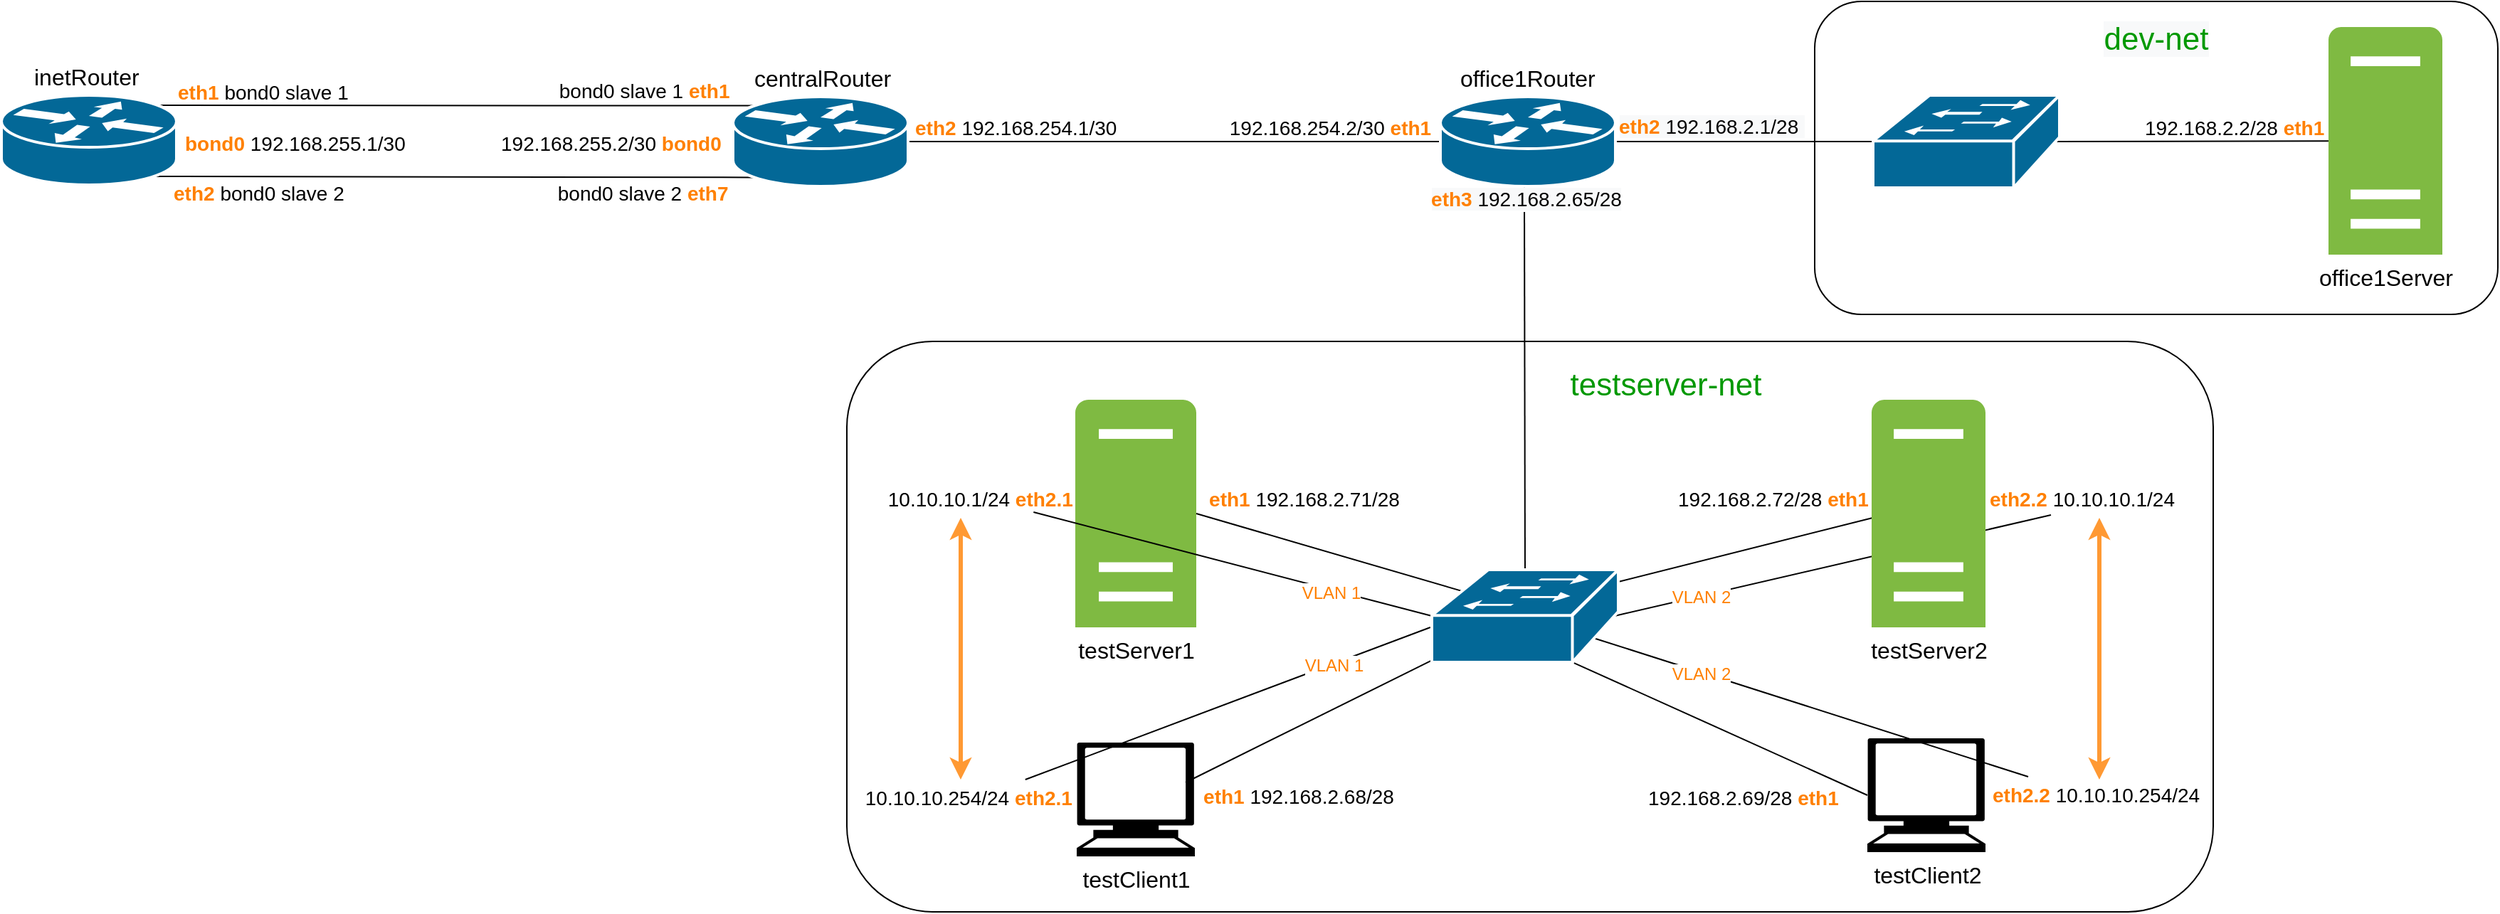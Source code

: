 <?xml version="1.0" encoding="UTF-8"?>
<mxfile version="11.0.7" type="device" compressed="false">
  <diagram id="-EkWDqT8_zHdAa4qSj4g" name="Page-1">
    <mxGraphModel dx="2591" dy="780" grid="1" gridSize="10" guides="1" tooltips="1" connect="1" arrows="1" fold="1" page="1" pageScale="1" pageWidth="1169" pageHeight="827" math="0" shadow="0">
      <root>
        <mxCell id="0"/>
        <mxCell id="1" parent="0"/>
        <mxCell id="4cV12LpfStALq5GrAtwr-19" value="" style="rounded=1;whiteSpace=wrap;html=1;strokeColor=#000000;strokeWidth=1;fillColor=none;gradientColor=none;" parent="1" vertex="1">
          <mxGeometry x="560" y="120" width="480" height="220" as="geometry"/>
        </mxCell>
        <mxCell id="4cV12LpfStALq5GrAtwr-18" value="" style="rounded=1;whiteSpace=wrap;html=1;strokeColor=#000000;strokeWidth=1;fillColor=none;gradientColor=none;" parent="1" vertex="1">
          <mxGeometry x="-120" y="359" width="960" height="401" as="geometry"/>
        </mxCell>
        <mxCell id="7oYHAmMs0CYWIyA3wzQr-100" style="edgeStyle=elbowEdgeStyle;rounded=0;orthogonalLoop=1;jettySize=auto;html=1;entryX=0.5;entryY=0;entryDx=0;entryDy=0;entryPerimeter=0;endArrow=none;endFill=0;fontSize=14;fontColor=#FF8000;" parent="1" target="7oYHAmMs0CYWIyA3wzQr-18" edge="1">
          <mxGeometry relative="1" as="geometry">
            <mxPoint x="356" y="250" as="sourcePoint"/>
          </mxGeometry>
        </mxCell>
        <mxCell id="7oYHAmMs0CYWIyA3wzQr-111" value="&lt;span style=&quot;text-align: left ; background-color: rgb(248 , 249 , 250)&quot;&gt;&lt;b&gt;eth3&amp;nbsp;&lt;/b&gt;&lt;font color=&quot;#000000&quot;&gt;192.168.2.65/28&lt;/font&gt;&lt;/span&gt;" style="text;html=1;resizable=0;points=[];align=center;verticalAlign=middle;labelBackgroundColor=#ffffff;fontSize=14;fontColor=#FF8000;" parent="7oYHAmMs0CYWIyA3wzQr-100" vertex="1" connectable="0">
          <mxGeometry x="-0.92" relative="1" as="geometry">
            <mxPoint y="-2" as="offset"/>
          </mxGeometry>
        </mxCell>
        <mxCell id="7oYHAmMs0CYWIyA3wzQr-112" style="edgeStyle=none;rounded=0;orthogonalLoop=1;jettySize=auto;html=1;exitX=1;exitY=0.5;exitDx=0;exitDy=0;exitPerimeter=0;entryX=0;entryY=0.5;entryDx=0;entryDy=0;entryPerimeter=0;endArrow=none;endFill=0;fontSize=14;fontColor=#FF8000;" parent="1" source="7oYHAmMs0CYWIyA3wzQr-8" target="7oYHAmMs0CYWIyA3wzQr-102" edge="1">
          <mxGeometry relative="1" as="geometry"/>
        </mxCell>
        <mxCell id="7oYHAmMs0CYWIyA3wzQr-123" value="&lt;span style=&quot;color: rgb(0 , 0 , 0) ; font-family: &amp;#34;helvetica&amp;#34; , &amp;#34;arial&amp;#34; , sans-serif ; font-size: 0px ; background-color: rgb(248 , 249 , 250)&quot;&gt;%3CmxGraphModel%3E%3Croot%3E%3CmxCell%20id%3D%220%22%2F%3E%3CmxCell%20id%3D%221%22%20parent%3D%220%22%2F%3E%3CmxCell%20id%3D%222%22%20value%3D%22%26lt%3Bspan%20style%3D%26quot%3Bfont-weight%3A%20700%26quot%3B%26gt%3Brouter-net%26lt%3B%2Fspan%26gt%3B%22%20style%3D%22text%3Bhtml%3D1%3Bresizable%3D0%3Bpoints%3D%5B%5D%3Balign%3Dcenter%3BverticalAlign%3Dmiddle%3BlabelBackgroundColor%3D%23ffffff%3BfontSize%3D14%3BfontColor%3D%23FF8000%3B%22%20vertex%3D%221%22%20connectable%3D%220%22%20parent%3D%221%22%3E%3CmxGeometry%20x%3D%22356.333%22%20y%3D%22421.333%22%20as%3D%22geometry%22%3E%3CmxPoint%20y%3D%221%22%20as%3D%22offset%22%2F%3E%3C%2FmxGeometry%3E%3C%2FmxCell%3E%3C%2Froot%3E%3C%2FmxGraphModel%3E&lt;/span&gt;" style="text;html=1;resizable=0;points=[];align=center;verticalAlign=middle;labelBackgroundColor=#ffffff;fontSize=14;fontColor=#FF8000;" parent="7oYHAmMs0CYWIyA3wzQr-112" vertex="1" connectable="0">
          <mxGeometry x="0.071" y="7" relative="1" as="geometry">
            <mxPoint as="offset"/>
          </mxGeometry>
        </mxCell>
        <mxCell id="4cV12LpfStALq5GrAtwr-2" style="edgeStyle=none;rounded=0;orthogonalLoop=1;jettySize=auto;html=1;exitX=1;exitY=0.5;exitDx=0;exitDy=0;exitPerimeter=0;entryX=0;entryY=0.5;entryDx=0;entryDy=0;entryPerimeter=0;endArrow=none;endFill=0;" parent="1" source="7oYHAmMs0CYWIyA3wzQr-8" target="4cV12LpfStALq5GrAtwr-1" edge="1">
          <mxGeometry relative="1" as="geometry"/>
        </mxCell>
        <mxCell id="7oYHAmMs0CYWIyA3wzQr-8" value="" style="shape=mxgraph.cisco.routers.router;html=1;dashed=0;fillColor=#036897;strokeColor=#ffffff;strokeWidth=2;verticalLabelPosition=bottom;verticalAlign=top" parent="1" vertex="1">
          <mxGeometry x="297" y="187" width="123" height="63" as="geometry"/>
        </mxCell>
        <object label="&lt;font style=&quot;font-size: 16px&quot;&gt;testServer1&lt;/font&gt;" eth0="" eth1="" placeholders="1" id="7oYHAmMs0CYWIyA3wzQr-10">
          <mxCell style="pointerEvents=1;shadow=0;dashed=0;html=1;strokeColor=none;labelPosition=center;verticalLabelPosition=bottom;verticalAlign=top;outlineConnect=0;align=center;shape=mxgraph.office.servers.server_generic;fillColor=#7FBA42;" parent="1" vertex="1">
            <mxGeometry x="40.5" y="400" width="85" height="160" as="geometry"/>
          </mxCell>
        </object>
        <mxCell id="7oYHAmMs0CYWIyA3wzQr-16" value="&lt;font style=&quot;font-size: 16px&quot;&gt;testClient2&lt;/font&gt;" style="shape=mxgraph.signs.tech.computer;html=1;fillColor=#000000;strokeColor=none;verticalLabelPosition=bottom;verticalAlign=top;align=center;" parent="1" vertex="1">
          <mxGeometry x="597" y="638" width="83" height="80" as="geometry"/>
        </mxCell>
        <mxCell id="7oYHAmMs0CYWIyA3wzQr-30" style="edgeStyle=none;rounded=0;orthogonalLoop=1;jettySize=auto;html=1;endArrow=none;endFill=0;exitX=0.16;exitY=0.23;exitDx=0;exitDy=0;exitPerimeter=0;entryX=1;entryY=0.5;entryDx=0;entryDy=0;entryPerimeter=0;" parent="1" source="7oYHAmMs0CYWIyA3wzQr-18" target="7oYHAmMs0CYWIyA3wzQr-10" edge="1">
          <mxGeometry relative="1" as="geometry"/>
        </mxCell>
        <mxCell id="7oYHAmMs0CYWIyA3wzQr-31" style="edgeStyle=none;rounded=0;orthogonalLoop=1;jettySize=auto;html=1;exitX=0;exitY=0.98;exitDx=0;exitDy=0;exitPerimeter=0;entryX=0.922;entryY=0.35;entryDx=0;entryDy=0;entryPerimeter=0;endArrow=none;endFill=0;" parent="1" source="7oYHAmMs0CYWIyA3wzQr-18" target="7oYHAmMs0CYWIyA3wzQr-40" edge="1">
          <mxGeometry relative="1" as="geometry"/>
        </mxCell>
        <mxCell id="7oYHAmMs0CYWIyA3wzQr-41" value="&lt;font style=&quot;font-size: 14px ; background-color: rgb(255 , 255 , 255)&quot;&gt;&lt;font color=&quot;#ff8000&quot; style=&quot;font-weight: bold&quot;&gt;eth1&lt;/font&gt;&lt;font color=&quot;#994c00&quot; style=&quot;font-weight: bold&quot;&gt; &lt;/font&gt;192.168.2.68/28&lt;/font&gt;" style="text;html=1;resizable=0;points=[];align=center;verticalAlign=middle;labelBackgroundColor=#ffffff;" parent="7oYHAmMs0CYWIyA3wzQr-31" vertex="1" connectable="0">
          <mxGeometry x="0.673" y="2" relative="1" as="geometry">
            <mxPoint x="49.5" y="21.5" as="offset"/>
          </mxGeometry>
        </mxCell>
        <mxCell id="7oYHAmMs0CYWIyA3wzQr-45" value="&lt;span style=&quot;font-family: &amp;#34;helvetica&amp;#34; , &amp;#34;arial&amp;#34; , sans-serif ; font-size: 0px ; background-color: rgb(248 , 249 , 250)&quot;&gt;%3CmxGraphModel%3E%3Croot%3E%3CmxCell%20id%3D%220%22%2F%3E%3CmxCell%20id%3D%221%22%20parent%3D%220%22%2F%3E%3CmxCell%20id%3D%222%22%20value%3D%22%26lt%3Bfont%20style%3D%26quot%3Bfont-size%3A%2014px%26quot%3B%26gt%3Beth1%3A%20192.168.244.5%26lt%3B%2Ffont%26gt%3B%22%20style%3D%22text%3Bhtml%3D1%3Bresizable%3D0%3Bpoints%3D%5B%5D%3Balign%3Dcenter%3BverticalAlign%3Dmiddle%3BlabelBackgroundColor%3D%23ffffff%3B%22%20vertex%3D%221%22%20connectable%3D%220%22%20parent%3D%221%22%3E%3CmxGeometry%20x%3D%22162.342%22%20y%3D%22702.787%22%20as%3D%22geometry%22%3E%3CmxPoint%20x%3D%2212%22%20y%3D%22-11%22%20as%3D%22offset%22%2F%3E%3C%2FmxGeometry%3E%3C%2FmxCell%3E%3C%2Froot%3E%3C%2FmxGraphModel%3E&lt;/span&gt;" style="text;html=1;resizable=0;points=[];align=center;verticalAlign=middle;labelBackgroundColor=#ffffff;" parent="7oYHAmMs0CYWIyA3wzQr-31" vertex="1" connectable="0">
          <mxGeometry x="-0.663" y="1" relative="1" as="geometry">
            <mxPoint x="-1" as="offset"/>
          </mxGeometry>
        </mxCell>
        <mxCell id="7oYHAmMs0CYWIyA3wzQr-76" style="edgeStyle=none;rounded=0;orthogonalLoop=1;jettySize=auto;html=1;exitX=1;exitY=0.131;exitDx=0;exitDy=0;exitPerimeter=0;endArrow=none;endFill=0;fontSize=14;fontColor=#FF8000;entryX=0.925;entryY=1.2;entryDx=0;entryDy=0;entryPerimeter=0;" parent="1" source="7oYHAmMs0CYWIyA3wzQr-18" target="7oYHAmMs0CYWIyA3wzQr-77" edge="1">
          <mxGeometry relative="1" as="geometry"/>
        </mxCell>
        <mxCell id="TLxCQrBrDgR7e8rWQijt-10" style="edgeStyle=none;rounded=0;orthogonalLoop=1;jettySize=auto;html=1;exitX=0;exitY=0.5;exitDx=0;exitDy=0;exitPerimeter=0;entryX=0.721;entryY=1;entryDx=0;entryDy=0;entryPerimeter=0;endArrow=none;endFill=0;" parent="1" source="7oYHAmMs0CYWIyA3wzQr-18" target="7oYHAmMs0CYWIyA3wzQr-91" edge="1">
          <mxGeometry relative="1" as="geometry"/>
        </mxCell>
        <mxCell id="TLxCQrBrDgR7e8rWQijt-11" style="edgeStyle=none;rounded=0;orthogonalLoop=1;jettySize=auto;html=1;entryX=0.3;entryY=1.1;entryDx=0;entryDy=0;entryPerimeter=0;endArrow=none;endFill=0;exitX=0.98;exitY=0.5;exitDx=0;exitDy=0;exitPerimeter=0;" parent="1" source="7oYHAmMs0CYWIyA3wzQr-18" target="7oYHAmMs0CYWIyA3wzQr-116" edge="1">
          <mxGeometry relative="1" as="geometry">
            <mxPoint x="410" y="560" as="sourcePoint"/>
          </mxGeometry>
        </mxCell>
        <mxCell id="TLxCQrBrDgR7e8rWQijt-18" value="&lt;font color=&quot;#FF8000&quot;&gt;VLAN 2&lt;/font&gt;" style="text;html=1;resizable=0;points=[];align=center;verticalAlign=middle;labelBackgroundColor=#ffffff;" parent="TLxCQrBrDgR7e8rWQijt-11" vertex="1" connectable="0">
          <mxGeometry x="-0.575" relative="1" as="geometry">
            <mxPoint x="-5" y="2" as="offset"/>
          </mxGeometry>
        </mxCell>
        <mxCell id="TLxCQrBrDgR7e8rWQijt-14" style="edgeStyle=none;rounded=0;orthogonalLoop=1;jettySize=auto;html=1;entryX=0.743;entryY=-0.1;entryDx=0;entryDy=0;entryPerimeter=0;endArrow=none;endFill=0;exitX=-0.008;exitY=0.623;exitDx=0;exitDy=0;exitPerimeter=0;" parent="1" source="7oYHAmMs0CYWIyA3wzQr-18" target="7oYHAmMs0CYWIyA3wzQr-96" edge="1">
          <mxGeometry relative="1" as="geometry"/>
        </mxCell>
        <mxCell id="TLxCQrBrDgR7e8rWQijt-17" value="&lt;font color=&quot;#FF8000&quot;&gt;VLAN 1&lt;/font&gt;" style="text;html=1;resizable=0;points=[];align=center;verticalAlign=middle;labelBackgroundColor=#ffffff;" parent="TLxCQrBrDgR7e8rWQijt-14" vertex="1" connectable="0">
          <mxGeometry x="-0.417" y="1" relative="1" as="geometry">
            <mxPoint x="14" y="-5" as="offset"/>
          </mxGeometry>
        </mxCell>
        <mxCell id="TLxCQrBrDgR7e8rWQijt-15" style="edgeStyle=none;rounded=0;orthogonalLoop=1;jettySize=auto;html=1;exitX=0.87;exitY=0.74;exitDx=0;exitDy=0;exitPerimeter=0;endArrow=none;endFill=0;" parent="1" source="7oYHAmMs0CYWIyA3wzQr-18" edge="1">
          <mxGeometry relative="1" as="geometry">
            <mxPoint x="710" y="665" as="targetPoint"/>
          </mxGeometry>
        </mxCell>
        <mxCell id="TLxCQrBrDgR7e8rWQijt-19" value="&lt;font color=&quot;#FF8000&quot;&gt;VLAN 2&lt;/font&gt;" style="text;html=1;resizable=0;points=[];align=center;verticalAlign=middle;labelBackgroundColor=#ffffff;" parent="TLxCQrBrDgR7e8rWQijt-15" vertex="1" connectable="0">
          <mxGeometry x="-0.547" relative="1" as="geometry">
            <mxPoint x="6" y="3" as="offset"/>
          </mxGeometry>
        </mxCell>
        <mxCell id="7oYHAmMs0CYWIyA3wzQr-18" value="" style="shape=mxgraph.cisco.switches.workgroup_switch;html=1;dashed=0;fillColor=#036897;strokeColor=#ffffff;strokeWidth=2;verticalLabelPosition=bottom;verticalAlign=top" parent="1" vertex="1">
          <mxGeometry x="291" y="519.5" width="131" height="65" as="geometry"/>
        </mxCell>
        <object label="&lt;font style=&quot;font-size: 16px&quot;&gt;testServer2&lt;/font&gt;" eth0="" eth1="" placeholders="1" id="7oYHAmMs0CYWIyA3wzQr-32">
          <mxCell style="pointerEvents=1;shadow=0;dashed=0;html=1;strokeColor=none;labelPosition=center;verticalLabelPosition=bottom;verticalAlign=top;outlineConnect=0;align=center;shape=mxgraph.office.servers.server_generic;fillColor=#7FBA42;" parent="1" vertex="1">
            <mxGeometry x="600" y="400" width="80" height="160" as="geometry"/>
          </mxCell>
        </object>
        <mxCell id="7oYHAmMs0CYWIyA3wzQr-35" style="edgeStyle=none;rounded=0;orthogonalLoop=1;jettySize=auto;html=1;endArrow=none;endFill=0;exitX=0.763;exitY=1.008;exitDx=0;exitDy=0;exitPerimeter=0;entryX=0;entryY=0.5;entryDx=0;entryDy=0;entryPerimeter=0;" parent="1" source="7oYHAmMs0CYWIyA3wzQr-18" target="7oYHAmMs0CYWIyA3wzQr-16" edge="1">
          <mxGeometry relative="1" as="geometry">
            <mxPoint x="435" y="562" as="sourcePoint"/>
            <mxPoint x="520" y="678" as="targetPoint"/>
          </mxGeometry>
        </mxCell>
        <mxCell id="7oYHAmMs0CYWIyA3wzQr-61" value="&lt;span style=&quot;color: rgb(0 , 0 , 0) ; font-family: &amp;#34;helvetica&amp;#34; , &amp;#34;arial&amp;#34; , sans-serif ; font-size: 0px ; background-color: rgb(248 , 249 , 250)&quot;&gt;%3CmxGraphModel%3E%3Croot%3E%3CmxCell%20id%3D%220%22%2F%3E%3CmxCell%20id%3D%221%22%20parent%3D%220%22%2F%3E%3CmxCell%20id%3D%222%22%20value%3D%22router-net%22%20style%3D%22text%3Bhtml%3D1%3Bresizable%3D0%3Bpoints%3D%5B%5D%3Balign%3Dcenter%3BverticalAlign%3Dmiddle%3BlabelBackgroundColor%3D%23ffffff%3BfontColor%3D%23994C00%3BfontStyle%3D1%3BfontSize%3D14%3B%22%20vertex%3D%221%22%20connectable%3D%220%22%20parent%3D%221%22%3E%3CmxGeometry%20x%3D%22240.315%22%20y%3D%22680.25%22%20as%3D%22geometry%22%3E%3CmxPoint%20as%3D%22offset%22%2F%3E%3C%2FmxGeometry%3E%3C%2FmxCell%3E%3C%2Froot%3E%3C%2FmxGraphModel%3Er&lt;/span&gt;" style="text;html=1;resizable=0;points=[];align=center;verticalAlign=middle;labelBackgroundColor=#ffffff;fontSize=14;fontColor=#994C00;" parent="7oYHAmMs0CYWIyA3wzQr-35" vertex="1" connectable="0">
          <mxGeometry x="-0.671" relative="1" as="geometry">
            <mxPoint as="offset"/>
          </mxGeometry>
        </mxCell>
        <mxCell id="7oYHAmMs0CYWIyA3wzQr-40" value="&lt;font style=&quot;font-size: 16px ; font-weight: normal&quot;&gt;testClient1&lt;/font&gt;" style="shape=mxgraph.signs.tech.computer;html=1;fillColor=#000000;strokeColor=none;verticalLabelPosition=bottom;verticalAlign=top;align=center;fontStyle=1" parent="1" vertex="1">
          <mxGeometry x="41.5" y="641" width="83" height="80" as="geometry"/>
        </mxCell>
        <mxCell id="7oYHAmMs0CYWIyA3wzQr-64" value="&lt;font style=&quot;font-size: 14px ; background-color: rgb(255 , 255 , 255)&quot;&gt;&lt;font color=&quot;#ff8000&quot; style=&quot;font-weight: bold&quot;&gt;eth1&lt;/font&gt;&lt;font color=&quot;#cc6600&quot; style=&quot;font-weight: bold&quot;&gt; &lt;/font&gt;192.168.2.71/28&lt;/font&gt;" style="text;html=1;resizable=0;points=[];align=center;verticalAlign=middle;labelBackgroundColor=#ffffff;" parent="1" vertex="1" connectable="0">
          <mxGeometry x="194.245" y="455.86" as="geometry">
            <mxPoint x="7" y="14" as="offset"/>
          </mxGeometry>
        </mxCell>
        <mxCell id="7oYHAmMs0CYWIyA3wzQr-71" value="&lt;span style=&quot;background-color: rgb(255 , 255 , 255)&quot;&gt;&lt;span style=&quot;color: rgb(0 , 0 , 0) ; text-align: center&quot;&gt;192.168.2.69/28&lt;b&gt;&amp;nbsp;&lt;/b&gt;&lt;/span&gt;&lt;/span&gt;&lt;span style=&quot;font-weight: bold ; text-align: center ; background-color: rgb(255 , 255 , 255)&quot;&gt;eth1&lt;/span&gt;&lt;span style=&quot;font-weight: bold ; text-align: center ; background-color: rgb(255 , 255 , 255)&quot;&gt;&amp;nbsp;&lt;/span&gt;" style="text;html=1;resizable=0;points=[];autosize=1;align=left;verticalAlign=top;spacingTop=-4;fontSize=14;fontColor=#FF8000;" parent="1" vertex="1">
          <mxGeometry x="441" y="669" width="150" height="20" as="geometry"/>
        </mxCell>
        <mxCell id="7oYHAmMs0CYWIyA3wzQr-77" value="&lt;span style=&quot;background-color: rgb(255 , 255 , 255)&quot;&gt;&lt;span style=&quot;color: rgb(0 , 0 , 0) ; text-align: center&quot;&gt;192.168.2.72/28 &lt;/span&gt;&lt;span style=&quot;font-weight: bold ; text-align: center&quot;&gt;eth1&lt;/span&gt;&lt;/span&gt;" style="text;html=1;resizable=0;points=[];autosize=1;align=left;verticalAlign=top;spacingTop=-4;fontSize=14;fontColor=#FF8000;" parent="1" vertex="1">
          <mxGeometry x="462" y="459" width="150" height="20" as="geometry"/>
        </mxCell>
        <mxCell id="7oYHAmMs0CYWIyA3wzQr-91" value="&lt;span style=&quot;color: rgb(0 , 0 , 0) ; text-align: center ; background-color: rgb(255 , 255 , 255)&quot;&gt;&lt;b&gt;&amp;nbsp;&lt;/b&gt;10.10.10.1/24 &lt;/span&gt;&lt;span style=&quot;text-align: center ; background-color: rgb(255 , 255 , 255)&quot;&gt;&lt;b&gt;eth2.1&lt;/b&gt;&lt;/span&gt;" style="text;html=1;resizable=0;points=[];autosize=1;align=left;verticalAlign=top;spacingTop=-4;fontSize=14;fontColor=#FF8000;" parent="1" vertex="1">
          <mxGeometry x="-97" y="459" width="150" height="20" as="geometry"/>
        </mxCell>
        <mxCell id="7oYHAmMs0CYWIyA3wzQr-96" value="&lt;span style=&quot;color: rgb(0 , 0 , 0) ; text-align: center ; background-color: rgb(255 , 255 , 255)&quot;&gt;&amp;nbsp;10.10.10.254/24 &lt;/span&gt;&lt;span style=&quot;text-align: center ; background-color: rgb(255 , 255 , 255)&quot;&gt;&lt;b&gt;eth2.1&lt;/b&gt;&lt;/span&gt;" style="text;html=1;resizable=0;points=[];autosize=1;align=left;verticalAlign=top;spacingTop=-4;fontSize=14;fontColor=#FF8000;" parent="1" vertex="1">
          <mxGeometry x="-113.5" y="669" width="160" height="20" as="geometry"/>
        </mxCell>
        <mxCell id="7oYHAmMs0CYWIyA3wzQr-125" style="edgeStyle=elbowEdgeStyle;rounded=0;orthogonalLoop=1;jettySize=auto;html=1;exitX=0.12;exitY=0.1;exitDx=0;exitDy=0;exitPerimeter=0;entryX=0.88;entryY=0.1;entryDx=0;entryDy=0;entryPerimeter=0;endArrow=none;endFill=0;fontSize=14;fontColor=#FF8000;elbow=vertical;" parent="1" source="7oYHAmMs0CYWIyA3wzQr-102" target="7oYHAmMs0CYWIyA3wzQr-122" edge="1">
          <mxGeometry relative="1" as="geometry"/>
        </mxCell>
        <mxCell id="7oYHAmMs0CYWIyA3wzQr-133" style="edgeStyle=elbowEdgeStyle;rounded=0;orthogonalLoop=1;jettySize=auto;html=1;exitX=0.12;exitY=0.9;exitDx=0;exitDy=0;exitPerimeter=0;endArrow=none;endFill=0;fontSize=14;fontColor=#FF8000;elbow=vertical;entryX=0.88;entryY=0.9;entryDx=0;entryDy=0;entryPerimeter=0;" parent="1" source="7oYHAmMs0CYWIyA3wzQr-102" target="7oYHAmMs0CYWIyA3wzQr-122" edge="1">
          <mxGeometry relative="1" as="geometry">
            <mxPoint x="-578" y="249" as="targetPoint"/>
          </mxGeometry>
        </mxCell>
        <mxCell id="7oYHAmMs0CYWIyA3wzQr-102" value="" style="shape=mxgraph.cisco.routers.router;html=1;dashed=0;fillColor=#036897;strokeColor=#ffffff;strokeWidth=2;verticalLabelPosition=bottom;verticalAlign=top" parent="1" vertex="1">
          <mxGeometry x="-200" y="187" width="123" height="63" as="geometry"/>
        </mxCell>
        <mxCell id="7oYHAmMs0CYWIyA3wzQr-103" value="&lt;font color=&quot;#000000&quot; style=&quot;font-size: 16px&quot;&gt;office1Router&lt;/font&gt;" style="text;html=1;resizable=0;points=[];autosize=1;align=left;verticalAlign=top;spacingTop=-4;fontSize=14;fontColor=#FF8000;" parent="1" vertex="1">
          <mxGeometry x="308.5" y="162" width="110" height="20" as="geometry"/>
        </mxCell>
        <mxCell id="7oYHAmMs0CYWIyA3wzQr-104" value="&lt;span style=&quot;color: rgb(0 , 0 , 0) ; font-size: 16px&quot;&gt;centralRouter&lt;/span&gt;" style="text;html=1;resizable=0;points=[];autosize=1;align=left;verticalAlign=top;spacingTop=-4;fontSize=14;fontColor=#FF8000;" parent="1" vertex="1">
          <mxGeometry x="-187" y="162" width="110" height="20" as="geometry"/>
        </mxCell>
        <mxCell id="7oYHAmMs0CYWIyA3wzQr-115" value="&lt;b style=&quot;text-align: center&quot;&gt;eth2.2&lt;/b&gt;&lt;span style=&quot;color: rgb(0 , 0 , 0) ; text-align: center ; background-color: rgb(255 , 255 , 255)&quot;&gt;&lt;b&gt;&amp;nbsp;&lt;/b&gt;10.10.10.254/24&lt;/span&gt;" style="text;html=1;resizable=0;points=[];autosize=1;align=left;verticalAlign=top;spacingTop=-4;fontSize=14;fontColor=#FF8000;" parent="1" vertex="1">
          <mxGeometry x="683" y="667" width="160" height="20" as="geometry"/>
        </mxCell>
        <mxCell id="7oYHAmMs0CYWIyA3wzQr-116" value="&lt;b style=&quot;text-align: center&quot;&gt;eth2.2&lt;/b&gt;&lt;span style=&quot;color: rgb(0 , 0 , 0) ; text-align: center ; background-color: rgb(255 , 255 , 255)&quot;&gt;&lt;b&gt;&amp;nbsp;&lt;/b&gt;10.10.10.1/24&lt;/span&gt;" style="text;html=1;resizable=0;points=[];autosize=1;align=left;verticalAlign=top;spacingTop=-4;fontSize=14;fontColor=#FF8000;" parent="1" vertex="1">
          <mxGeometry x="681" y="459" width="150" height="20" as="geometry"/>
        </mxCell>
        <mxCell id="7oYHAmMs0CYWIyA3wzQr-117" value="&lt;b&gt;eth2&lt;/b&gt;&amp;nbsp;&lt;font color=&quot;#000000&quot;&gt;192.168.254.1/30&lt;/font&gt;" style="text;html=1;resizable=0;points=[];autosize=1;align=left;verticalAlign=top;spacingTop=-4;fontSize=14;fontColor=#FF8000;" parent="1" vertex="1">
          <mxGeometry x="-74" y="197.5" width="160" height="20" as="geometry"/>
        </mxCell>
        <mxCell id="7oYHAmMs0CYWIyA3wzQr-119" value="&amp;nbsp;&lt;font color=&quot;#000000&quot;&gt;192.168.254.2/30&amp;nbsp;&lt;/font&gt;&lt;b&gt;eth1&lt;/b&gt;" style="text;html=1;resizable=0;points=[];autosize=1;align=left;verticalAlign=top;spacingTop=-4;fontSize=14;fontColor=#FF8000;" parent="1" vertex="1">
          <mxGeometry x="143" y="198" width="170" height="20" as="geometry"/>
        </mxCell>
        <mxCell id="7oYHAmMs0CYWIyA3wzQr-122" value="" style="shape=mxgraph.cisco.routers.router;html=1;dashed=0;fillColor=#036897;strokeColor=#ffffff;strokeWidth=2;verticalLabelPosition=bottom;verticalAlign=top" parent="1" vertex="1">
          <mxGeometry x="-714" y="186" width="123" height="63" as="geometry"/>
        </mxCell>
        <mxCell id="7oYHAmMs0CYWIyA3wzQr-126" value="&lt;span style=&quot;color: rgb(0 , 0 , 0) ; font-size: 16px&quot;&gt;inetRouter&lt;/span&gt;" style="text;html=1;resizable=0;points=[];autosize=1;align=left;verticalAlign=top;spacingTop=-4;fontSize=14;fontColor=#FF8000;" parent="1" vertex="1">
          <mxGeometry x="-693.5" y="161" width="90" height="20" as="geometry"/>
        </mxCell>
        <mxCell id="7oYHAmMs0CYWIyA3wzQr-131" value="&amp;nbsp;&lt;font color=&quot;#000000&quot;&gt;bond0 slave 1&amp;nbsp;&lt;/font&gt;&lt;b&gt;eth1&lt;/b&gt;" style="text;html=1;fontSize=14;fontColor=#FF8000;" parent="1" vertex="1">
          <mxGeometry x="-328" y="168" width="131" height="30" as="geometry"/>
        </mxCell>
        <mxCell id="7oYHAmMs0CYWIyA3wzQr-134" value="&amp;nbsp;&lt;font color=&quot;#000000&quot;&gt;bond0 slave 2&amp;nbsp;&lt;/font&gt;&lt;b&gt;eth7&lt;/b&gt;" style="text;html=1;resizable=0;points=[];autosize=1;align=left;verticalAlign=top;spacingTop=-4;fontSize=14;fontColor=#FF8000;" parent="1" vertex="1">
          <mxGeometry x="-329" y="244" width="140" height="20" as="geometry"/>
        </mxCell>
        <mxCell id="7oYHAmMs0CYWIyA3wzQr-135" value="&lt;font color=&quot;#000000&quot;&gt;192.168.255.2/30&amp;nbsp;&lt;/font&gt;&lt;b&gt;bond0&lt;/b&gt;" style="text;html=1;resizable=0;points=[];autosize=1;align=left;verticalAlign=top;spacingTop=-4;fontSize=14;fontColor=#FF8000;" parent="1" vertex="1">
          <mxGeometry x="-365" y="209" width="170" height="20" as="geometry"/>
        </mxCell>
        <mxCell id="7oYHAmMs0CYWIyA3wzQr-138" value="&lt;b&gt;eth1&lt;/b&gt;&amp;nbsp;&lt;font color=&quot;#000000&quot;&gt;bond0 slave 1&lt;/font&gt;" style="text;html=1;resizable=0;points=[];autosize=1;align=left;verticalAlign=top;spacingTop=-4;fontSize=14;fontColor=#FF8000;" parent="1" vertex="1">
          <mxGeometry x="-592.5" y="173" width="140" height="20" as="geometry"/>
        </mxCell>
        <mxCell id="7oYHAmMs0CYWIyA3wzQr-139" value="&lt;b&gt;eth2&lt;/b&gt;&amp;nbsp;&lt;font color=&quot;#000000&quot;&gt;bond0 slave 2&lt;/font&gt;" style="text;html=1;resizable=0;points=[];autosize=1;align=left;verticalAlign=top;spacingTop=-4;fontSize=14;fontColor=#FF8000;" parent="1" vertex="1">
          <mxGeometry x="-595" y="244" width="140" height="20" as="geometry"/>
        </mxCell>
        <mxCell id="7oYHAmMs0CYWIyA3wzQr-140" value="&lt;b&gt;bond0&amp;nbsp;&lt;/b&gt;&lt;font color=&quot;#000000&quot;&gt;192.168.255.1/30&lt;/font&gt;" style="text;html=1;resizable=0;points=[];autosize=1;align=left;verticalAlign=top;spacingTop=-4;fontSize=14;fontColor=#FF8000;" parent="1" vertex="1">
          <mxGeometry x="-587" y="208.5" width="170" height="20" as="geometry"/>
        </mxCell>
        <mxCell id="7oYHAmMs0CYWIyA3wzQr-147" value="&lt;span style=&quot;color: rgb(0 , 0 , 0) ; font-family: &amp;#34;helvetica&amp;#34; , &amp;#34;arial&amp;#34; , sans-serif ; font-size: 0px&quot;&gt;%3CmxGraphModel%3E%3Croot%3E%3CmxCell%20id%3D%220%22%2F%3E%3CmxCell%20id%3D%221%22%20parent%3D%220%22%2F%3E%3Cobject%20label%3D%22%26lt%3Bfont%20style%3D%26quot%3Bfont-size%3A%2016px%26quot%3B%26gt%3BtestServer2%26lt%3B%2Ffont%26gt%3B%22%20eth0%3D%22%22%20eth1%3D%22%22%20placeholders%3D%221%22%20id%3D%222%22%3E%3CmxCell%20style%3D%22pointerEvents%3D1%3Bshadow%3D0%3Bdashed%3D0%3Bhtml%3D1%3BstrokeColor%3Dnone%3BlabelPosition%3Dcenter%3BverticalLabelPosition%3Dbottom%3BverticalAlign%3Dtop%3BoutlineConnect%3D0%3Balign%3Dcenter%3Bshape%3Dmxgraph.office.servers.server_generic%3BfillColor%3D%237FBA42%3B%22%20vertex%3D%221%22%20parent%3D%221%22%3E%3CmxGeometry%20x%3D%22600%22%20y%3D%22480%22%20width%3D%2280%22%20height%3D%22160%22%20as%3D%22geometry%22%2F%3E%3C%2FmxCell%3E%3C%2Fobject%3E%3C%2Froot%3E%3C%2FmxGraphModel%3E&lt;/span&gt;" style="text;html=1;resizable=0;points=[];autosize=1;align=left;verticalAlign=top;spacingTop=-4;fontSize=14;fontColor=#FF8000;" parent="1" vertex="1">
          <mxGeometry x="830" y="208" width="20" height="20" as="geometry"/>
        </mxCell>
        <mxCell id="7oYHAmMs0CYWIyA3wzQr-149" style="edgeStyle=none;rounded=0;orthogonalLoop=1;jettySize=auto;html=1;endArrow=none;endFill=0;fontSize=14;fontColor=#FF8000;entryX=0.98;entryY=0.5;entryDx=0;entryDy=0;entryPerimeter=0;" parent="1" source="7oYHAmMs0CYWIyA3wzQr-148" target="4cV12LpfStALq5GrAtwr-1" edge="1">
          <mxGeometry relative="1" as="geometry">
            <mxPoint x="922" y="218" as="sourcePoint"/>
            <mxPoint x="762" y="320" as="targetPoint"/>
          </mxGeometry>
        </mxCell>
        <mxCell id="7oYHAmMs0CYWIyA3wzQr-151" value="&lt;b style=&quot;text-align: left ; background-color: rgb(248 , 249 , 250)&quot;&gt;eth2&amp;nbsp;&lt;/b&gt;&lt;font color=&quot;#000000&quot; style=&quot;text-align: left ; background-color: rgb(248 , 249 , 250)&quot;&gt;192.168.2.1/28&lt;/font&gt;&lt;span style=&quot;text-align: left ; background-color: rgb(248 , 249 , 250)&quot;&gt;&amp;nbsp;&lt;/span&gt;" style="text;html=1;resizable=0;points=[];align=center;verticalAlign=middle;labelBackgroundColor=#ffffff;fontSize=14;fontColor=#FF8000;" parent="7oYHAmMs0CYWIyA3wzQr-149" vertex="1" connectable="0">
          <mxGeometry x="0.898" relative="1" as="geometry">
            <mxPoint x="-252" y="-10.5" as="offset"/>
          </mxGeometry>
        </mxCell>
        <object label="&lt;font style=&quot;font-size: 16px&quot;&gt;office1Server&lt;/font&gt;" eth0="" eth1="" placeholders="1" id="7oYHAmMs0CYWIyA3wzQr-148">
          <mxCell style="pointerEvents=1;shadow=0;dashed=0;html=1;strokeColor=none;labelPosition=center;verticalLabelPosition=bottom;verticalAlign=top;outlineConnect=0;align=center;shape=mxgraph.office.servers.server_generic;fillColor=#7FBA42;" parent="1" vertex="1">
            <mxGeometry x="921" y="138" width="80" height="160" as="geometry"/>
          </mxCell>
        </object>
        <mxCell id="7oYHAmMs0CYWIyA3wzQr-150" value="&lt;font color=&quot;#000000&quot;&gt;192.168.2.2/28&lt;/font&gt;&amp;nbsp;&lt;b&gt;eth1&lt;/b&gt;" style="text;html=1;fontSize=14;fontColor=#FF8000;" parent="1" vertex="1">
          <mxGeometry x="790" y="194" width="150" height="18" as="geometry"/>
        </mxCell>
        <mxCell id="TLxCQrBrDgR7e8rWQijt-16" value="&lt;font color=&quot;#FF8000&quot;&gt;VLAN 1&lt;/font&gt;" style="text;html=1;resizable=0;points=[];align=center;verticalAlign=middle;labelBackgroundColor=#ffffff;" parent="1" vertex="1" connectable="0">
          <mxGeometry x="234.115" y="541.116" as="geometry">
            <mxPoint x="-14" y="-5" as="offset"/>
          </mxGeometry>
        </mxCell>
        <mxCell id="4cV12LpfStALq5GrAtwr-1" value="" style="shape=mxgraph.cisco.switches.workgroup_switch;html=1;dashed=0;fillColor=#036897;strokeColor=#ffffff;strokeWidth=2;verticalLabelPosition=bottom;verticalAlign=top" parent="1" vertex="1">
          <mxGeometry x="601" y="186" width="131" height="65" as="geometry"/>
        </mxCell>
        <mxCell id="4cV12LpfStALq5GrAtwr-20" value="&lt;div style=&quot;background-color: rgb(255 , 255 , 255) ; font-family: &amp;#34;droid sans mono&amp;#34; , monospace , monospace , &amp;#34;droid sans fallback&amp;#34; ; line-height: 19px ; white-space: pre&quot;&gt;&lt;span style=&quot;color: rgb(0 , 153 , 0) ; font-family: &amp;#34;helvetica&amp;#34; ; font-size: 22px ; white-space: normal ; background-color: rgb(248 , 249 , 250)&quot;&gt;dev-net&lt;/span&gt;&lt;br&gt;&lt;/div&gt;" style="text;html=1;strokeColor=#d79b00;fillColor=#ffe6cc;align=center;verticalAlign=middle;whiteSpace=wrap;rounded=0;opacity=0;" parent="1" vertex="1">
          <mxGeometry x="700" y="138" width="200" height="20" as="geometry"/>
        </mxCell>
        <mxCell id="4cV12LpfStALq5GrAtwr-24" value="" style="endArrow=classic;startArrow=classic;html=1;strokeColor=#FF9933;strokeWidth=3;" parent="1" edge="1">
          <mxGeometry width="50" height="50" relative="1" as="geometry">
            <mxPoint x="760" y="667" as="sourcePoint"/>
            <mxPoint x="760" y="483" as="targetPoint"/>
          </mxGeometry>
        </mxCell>
        <mxCell id="4cV12LpfStALq5GrAtwr-25" value="" style="endArrow=classic;startArrow=classic;html=1;strokeColor=#FF9933;strokeWidth=3;" parent="1" edge="1">
          <mxGeometry width="50" height="50" relative="1" as="geometry">
            <mxPoint x="-40" y="667" as="sourcePoint"/>
            <mxPoint x="-40" y="483" as="targetPoint"/>
          </mxGeometry>
        </mxCell>
        <mxCell id="4cV12LpfStALq5GrAtwr-16" value="&lt;font style=&quot;font-size: 22px&quot; color=&quot;#009900&quot;&gt;testserver-net&lt;/font&gt;" style="text;html=1;strokeColor=none;fillColor=#ffffff;align=center;verticalAlign=middle;whiteSpace=wrap;rounded=0;gradientColor=none;" parent="1" vertex="1">
          <mxGeometry x="370" y="380" width="171" height="20" as="geometry"/>
        </mxCell>
      </root>
    </mxGraphModel>
  </diagram>
</mxfile>
